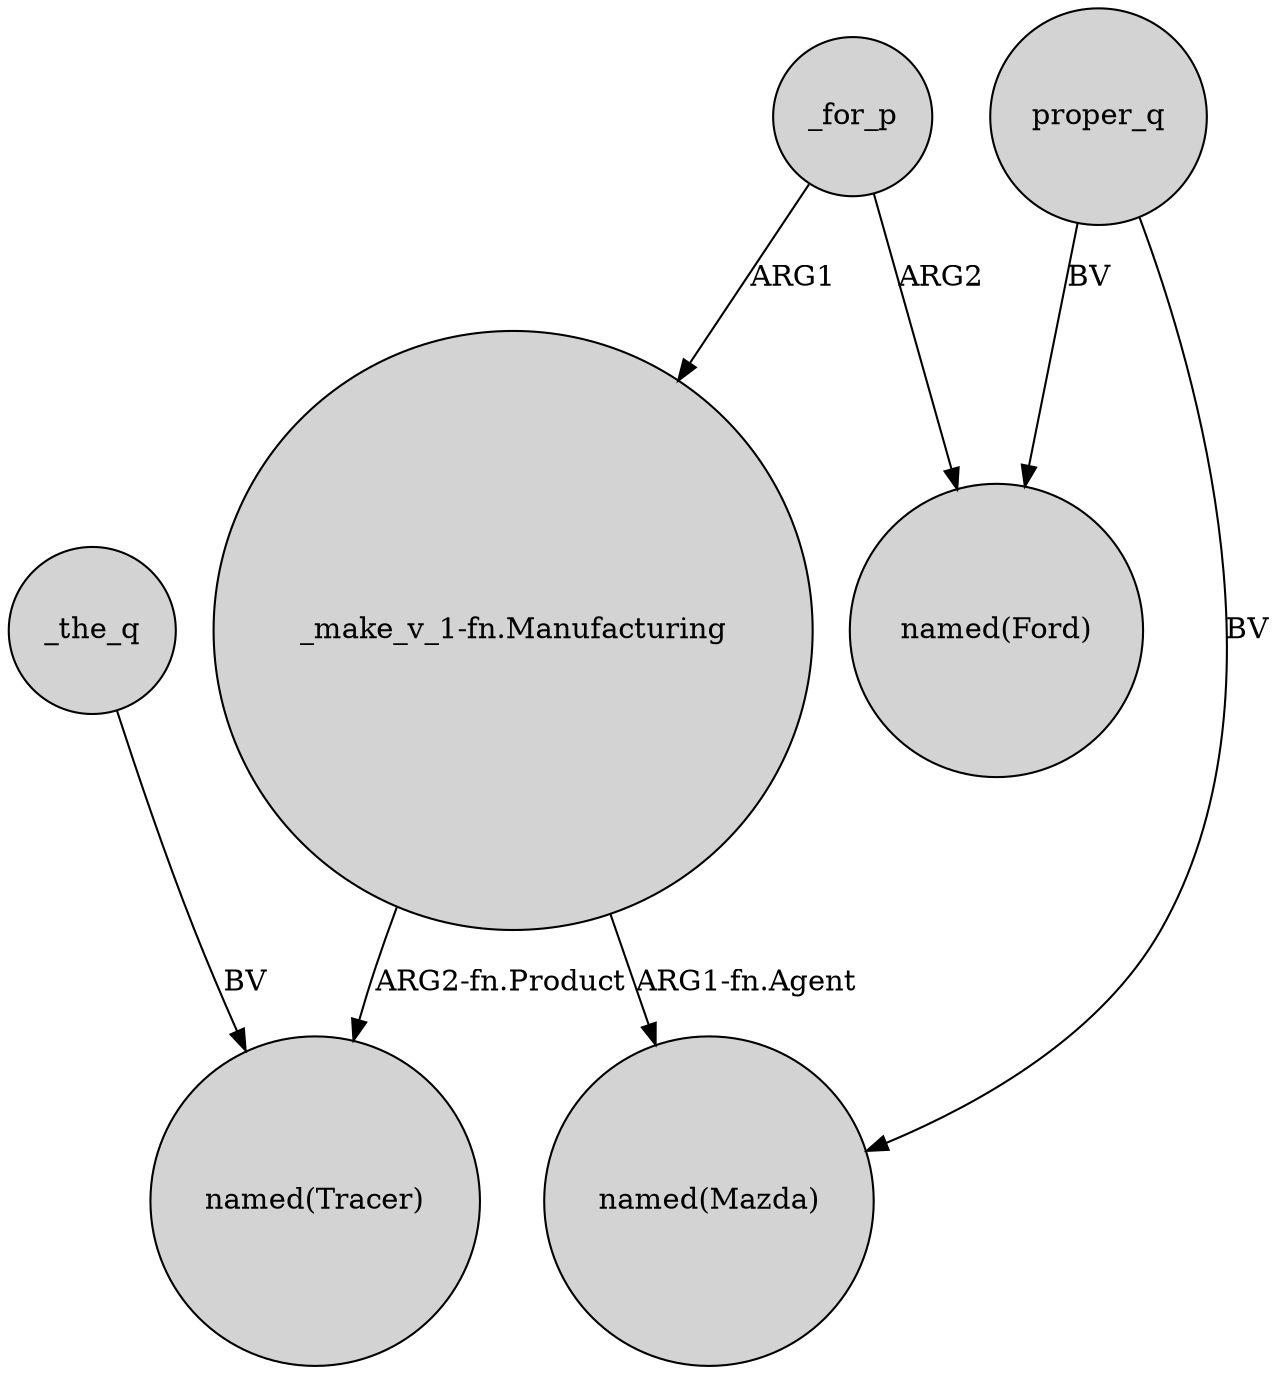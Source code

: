 digraph {
	node [shape=circle style=filled]
	"_make_v_1-fn.Manufacturing" -> "named(Tracer)" [label="ARG2-fn.Product"]
	_for_p -> "_make_v_1-fn.Manufacturing" [label=ARG1]
	_the_q -> "named(Tracer)" [label=BV]
	proper_q -> "named(Ford)" [label=BV]
	_for_p -> "named(Ford)" [label=ARG2]
	proper_q -> "named(Mazda)" [label=BV]
	"_make_v_1-fn.Manufacturing" -> "named(Mazda)" [label="ARG1-fn.Agent"]
}
